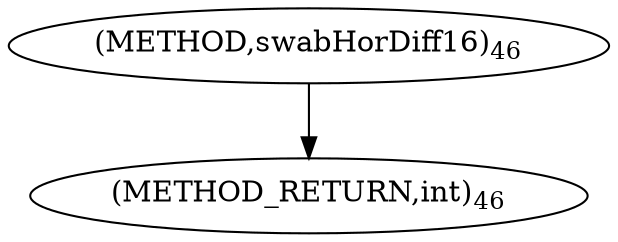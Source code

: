 digraph "swabHorDiff16" {  
"35680" [label = <(METHOD,swabHorDiff16)<SUB>46</SUB>> ]
"35684" [label = <(METHOD_RETURN,int)<SUB>46</SUB>> ]
  "35680" -> "35684" 
}
